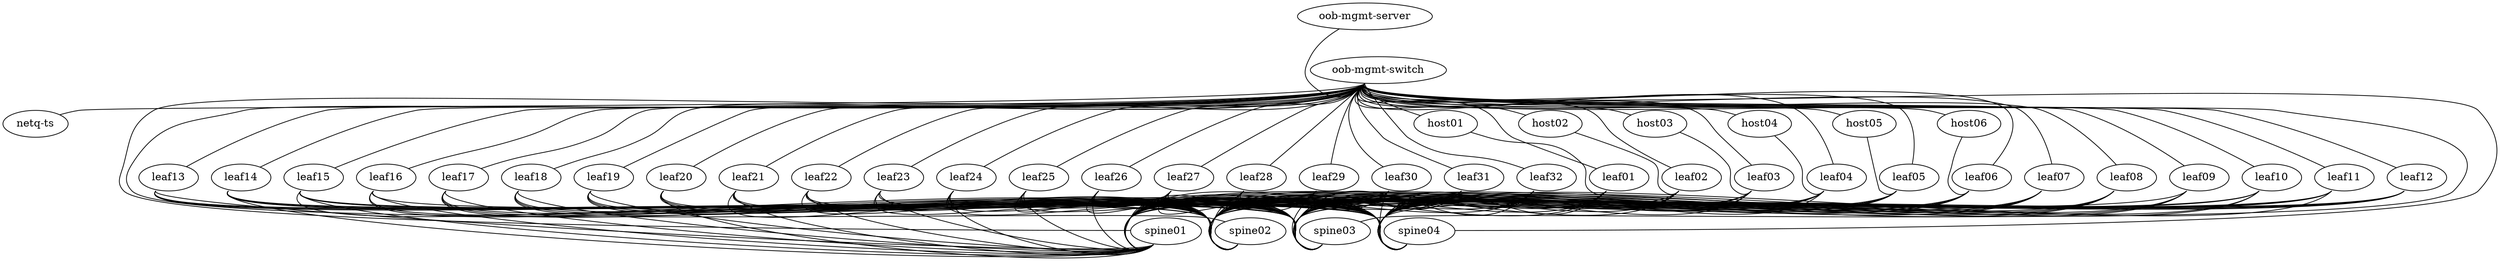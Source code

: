 graph dc1 {
"oob-mgmt-switch" [function="oob-switch" vagrant="eth0" os="CumulusCommunity/cumulus-vx" version="3.5.0" memory="256" config="./helper_scripts/config_oob_switch.sh" ]
"oob-mgmt-server" [function="oob-server" vagrant="eth0" memory="1024" config="./helper_scripts/config_oob_server.sh" mgmt_ip="192.168.255.254" ]

"netq-ts" [function="host" os="cumulus/ts" memory="1024" mgmt_ip="192.168.255.253" ]
 "leaf01" [function="leaf" os="CumulusCommunity/cumulus-vx" version="3.5.1" memory="768" config="./helper_scripts/extra_switch_config.sh" mgmt_ip="192.168.255.2"]
 "leaf02" [function="leaf" os="CumulusCommunity/cumulus-vx" version="3.5.1" memory="768" config="./helper_scripts/extra_switch_config.sh" mgmt_ip="192.168.255.3"]
 "leaf03" [function="leaf" os="CumulusCommunity/cumulus-vx" version="3.5.1" memory="768" config="./helper_scripts/extra_switch_config.sh" mgmt_ip="192.168.255.4"]
 "leaf04" [function="leaf" os="CumulusCommunity/cumulus-vx" version="3.5.1" memory="768" config="./helper_scripts/extra_switch_config.sh" mgmt_ip="192.168.255.5"]
 "leaf05" [function="leaf" os="CumulusCommunity/cumulus-vx" version="3.5.1" memory="768" config="./helper_scripts/extra_switch_config.sh" mgmt_ip="192.168.255.6"]
 "leaf06" [function="leaf" os="CumulusCommunity/cumulus-vx" version="3.5.1" memory="768" config="./helper_scripts/extra_switch_config.sh" mgmt_ip="192.168.255.7"]
 "leaf07" [function="leaf" os="CumulusCommunity/cumulus-vx" version="3.5.1" memory="768" config="./helper_scripts/extra_switch_config.sh" mgmt_ip="192.168.255.8"]
 "leaf08" [function="leaf" os="CumulusCommunity/cumulus-vx" version="3.5.1" memory="768" config="./helper_scripts/extra_switch_config.sh" mgmt_ip="192.168.255.9"]
 "leaf09" [function="leaf" os="CumulusCommunity/cumulus-vx" version="3.5.1" memory="768" config="./helper_scripts/extra_switch_config.sh" mgmt_ip="192.168.255.10"]
 "leaf10" [function="leaf" os="CumulusCommunity/cumulus-vx" version="3.5.1" memory="768" config="./helper_scripts/extra_switch_config.sh" mgmt_ip="192.168.255.11"]
 "leaf11" [function="leaf" os="CumulusCommunity/cumulus-vx" version="3.5.1" memory="768" config="./helper_scripts/extra_switch_config.sh" mgmt_ip="192.168.255.12"]
 "leaf12" [function="leaf" os="CumulusCommunity/cumulus-vx" version="3.5.1" memory="768" config="./helper_scripts/extra_switch_config.sh" mgmt_ip="192.168.255.13"]
 "leaf13" [function="leaf" os="CumulusCommunity/cumulus-vx" version="3.5.1" memory="768" config="./helper_scripts/extra_switch_config.sh" mgmt_ip="192.168.255.14"]
 "leaf14" [function="leaf" os="CumulusCommunity/cumulus-vx" version="3.5.1" memory="768" config="./helper_scripts/extra_switch_config.sh" mgmt_ip="192.168.255.15"]
 "leaf15" [function="leaf" os="CumulusCommunity/cumulus-vx" version="3.5.1" memory="768" config="./helper_scripts/extra_switch_config.sh" mgmt_ip="192.168.255.16"]
 "leaf16" [function="leaf" os="CumulusCommunity/cumulus-vx" version="3.5.1" memory="768" config="./helper_scripts/extra_switch_config.sh" mgmt_ip="192.168.255.17"]
 "leaf17" [function="leaf" os="CumulusCommunity/cumulus-vx" version="3.5.1" memory="768" config="./helper_scripts/extra_switch_config.sh" mgmt_ip="192.168.255.18"]
 "leaf18" [function="leaf" os="CumulusCommunity/cumulus-vx" version="3.5.1" memory="768" config="./helper_scripts/extra_switch_config.sh" mgmt_ip="192.168.255.19"]
 "leaf19" [function="leaf" os="CumulusCommunity/cumulus-vx" version="3.5.1" memory="768" config="./helper_scripts/extra_switch_config.sh" mgmt_ip="192.168.255.20"]
 "leaf20" [function="leaf" os="CumulusCommunity/cumulus-vx" version="3.5.1" memory="768" config="./helper_scripts/extra_switch_config.sh" mgmt_ip="192.168.255.21"]
 "leaf21" [function="leaf" os="CumulusCommunity/cumulus-vx" version="3.5.1" memory="768" config="./helper_scripts/extra_switch_config.sh" mgmt_ip="192.168.255.22"]
 "leaf22" [function="leaf" os="CumulusCommunity/cumulus-vx" version="3.5.1" memory="768" config="./helper_scripts/extra_switch_config.sh" mgmt_ip="192.168.255.23"]
 "leaf23" [function="leaf" os="CumulusCommunity/cumulus-vx" version="3.5.1" memory="768" config="./helper_scripts/extra_switch_config.sh" mgmt_ip="192.168.255.24"]
 "leaf24" [function="leaf" os="CumulusCommunity/cumulus-vx" version="3.5.1" memory="768" config="./helper_scripts/extra_switch_config.sh" mgmt_ip="192.168.255.25"]
 "leaf25" [function="leaf" os="CumulusCommunity/cumulus-vx" version="3.5.1" memory="768" config="./helper_scripts/extra_switch_config.sh" mgmt_ip="192.168.255.26"]
 "leaf26" [function="leaf" os="CumulusCommunity/cumulus-vx" version="3.5.1" memory="768" config="./helper_scripts/extra_switch_config.sh" mgmt_ip="192.168.255.27"]
 "leaf27" [function="leaf" os="CumulusCommunity/cumulus-vx" version="3.5.1" memory="768" config="./helper_scripts/extra_switch_config.sh" mgmt_ip="192.168.255.28"]
 "leaf28" [function="leaf" os="CumulusCommunity/cumulus-vx" version="3.5.1" memory="768" config="./helper_scripts/extra_switch_config.sh" mgmt_ip="192.168.255.29"]
 "leaf29" [function="leaf" os="CumulusCommunity/cumulus-vx" version="3.5.1" memory="768" config="./helper_scripts/extra_switch_config.sh" mgmt_ip="192.168.255.30"]
 "leaf30" [function="leaf" os="CumulusCommunity/cumulus-vx" version="3.5.1" memory="768" config="./helper_scripts/extra_switch_config.sh" mgmt_ip="192.168.255.31"]
 "leaf31" [function="leaf" os="CumulusCommunity/cumulus-vx" version="3.5.1" memory="768" config="./helper_scripts/extra_switch_config.sh" mgmt_ip="192.168.255.32"]
 "leaf32" [function="leaf" os="CumulusCommunity/cumulus-vx" version="3.5.1" memory="768" config="./helper_scripts/extra_switch_config.sh" mgmt_ip="192.168.255.33"]

 "spine01" [function="spine" os="CumulusCommunity/cumulus-vx" version="3.5.1" memory="768" config="./helper_scripts/extra_switch_config.sh" mgmt_ip="192.168.255.34"]
 "spine02" [function="spine" os="CumulusCommunity/cumulus-vx" version="3.5.1" memory="768" config="./helper_scripts/extra_switch_config.sh" mgmt_ip="192.168.255.35"]
 "spine03" [function="spine" os="CumulusCommunity/cumulus-vx" version="3.5.1" memory="768" config="./helper_scripts/extra_switch_config.sh" mgmt_ip="192.168.255.36"]
 "spine04" [function="spine" os="CumulusCommunity/cumulus-vx" version="3.5.1" memory="768" config="./helper_scripts/extra_switch_config.sh" mgmt_ip="192.168.255.37"]


"host01" [function="host" os="yk0/ubuntu-xenial" memory="512" mgmt_ip="192.168.255.178" ]
"host02" [function="host" os="yk0/ubuntu-xenial" memory="512" mgmt_ip="192.168.255.179" ]
"host03" [function="host" os="yk0/ubuntu-xenial" memory="512" mgmt_ip="192.168.255.180" ]
"host04" [function="host" os="yk0/ubuntu-xenial" memory="512" mgmt_ip="192.168.255.181" ]
"host05" [function="host" os="yk0/ubuntu-xenial" memory="512" mgmt_ip="192.168.255.182" ]
"host06" [function="host" os="yk0/ubuntu-xenial" memory="512" mgmt_ip="192.168.255.183" ]


"host01":"eth1" -- "leaf01":"swp5"
"host02":"eth1" -- "leaf02":"swp5"
"host03":"eth1" -- "leaf03":"swp5"
"host04":"eth1" -- "leaf04":"swp5"
"host05":"eth1" -- "leaf05":"swp5"
"host06":"eth1" -- "leaf06":"swp5"

"oob-mgmt-server":"eth1" -- "oob-mgmt-switch":"swp1"
"oob-mgmt-switch":"swp44" -- "netq-ts":"eth0"


"oob-mgmt-switch":"swp2" -- "leaf01":"eth0"
"oob-mgmt-switch":"swp3" -- "leaf02":"eth0"
"oob-mgmt-switch":"swp4" -- "leaf03":"eth0"
"oob-mgmt-switch":"swp5" -- "leaf04":"eth0"
"oob-mgmt-switch":"swp6" -- "leaf05":"eth0"
"oob-mgmt-switch":"swp7" -- "leaf06":"eth0"
"oob-mgmt-switch":"swp8" -- "leaf07":"eth0"
"oob-mgmt-switch":"swp9" -- "leaf08":"eth0"
"oob-mgmt-switch":"swp10" -- "leaf09":"eth0"
"oob-mgmt-switch":"swp11" -- "leaf10":"eth0"
"oob-mgmt-switch":"swp12" -- "leaf11":"eth0"
"oob-mgmt-switch":"swp13" -- "leaf12":"eth0"
"oob-mgmt-switch":"swp14" -- "leaf13":"eth0"
"oob-mgmt-switch":"swp15" -- "leaf14":"eth0"
"oob-mgmt-switch":"swp16" -- "leaf15":"eth0"
"oob-mgmt-switch":"swp17" -- "leaf16":"eth0"
"oob-mgmt-switch":"swp18" -- "leaf17":"eth0"
"oob-mgmt-switch":"swp19" -- "leaf18":"eth0"
"oob-mgmt-switch":"swp20" -- "leaf19":"eth0"
"oob-mgmt-switch":"swp21" -- "leaf20":"eth0"
"oob-mgmt-switch":"swp22" -- "leaf21":"eth0"
"oob-mgmt-switch":"swp23" -- "leaf22":"eth0"
"oob-mgmt-switch":"swp24" -- "leaf23":"eth0"
"oob-mgmt-switch":"swp25" -- "leaf24":"eth0"
"oob-mgmt-switch":"swp26" -- "leaf25":"eth0"
"oob-mgmt-switch":"swp27" -- "leaf26":"eth0"
"oob-mgmt-switch":"swp28" -- "leaf27":"eth0"
"oob-mgmt-switch":"swp29" -- "leaf28":"eth0"
"oob-mgmt-switch":"swp30" -- "leaf29":"eth0"
"oob-mgmt-switch":"swp31" -- "leaf30":"eth0"
"oob-mgmt-switch":"swp32" -- "leaf31":"eth0"
"oob-mgmt-switch":"swp33" -- "leaf32":"eth0"
"oob-mgmt-switch":"swp34" -- "host01":"eth0"
"oob-mgmt-switch":"swp35" -- "host02":"eth0"
"oob-mgmt-switch":"swp36" -- "host03":"eth0"
"oob-mgmt-switch":"swp37" -- "host04":"eth0"
"oob-mgmt-switch":"swp38" -- "host05":"eth0"
"oob-mgmt-switch":"swp39" -- "host06":"eth0"
"oob-mgmt-switch":"swp40" -- "spine01":"eth0"
"oob-mgmt-switch":"swp41" -- "spine02":"eth0"
"oob-mgmt-switch":"swp42" -- "spine03":"eth0"
"oob-mgmt-switch":"swp43" -- "spine04":"eth0"
"leaf01":"swp1" -- "spine01":"swp1"
"leaf01":"swp2" -- "spine02":"swp1"
"leaf01":"swp3" -- "spine03":"swp1"
"leaf01":"swp4" -- "spine04":"swp1"
"leaf02":"swp1" -- "spine01":"swp2"
"leaf02":"swp2" -- "spine02":"swp2"
"leaf02":"swp3" -- "spine03":"swp2"
"leaf02":"swp4" -- "spine04":"swp2"
"leaf03":"swp1" -- "spine01":"swp3"
"leaf03":"swp2" -- "spine02":"swp3"
"leaf03":"swp3" -- "spine03":"swp3"
"leaf03":"swp4" -- "spine04":"swp3"
"leaf04":"swp1" -- "spine01":"swp4"
"leaf04":"swp2" -- "spine02":"swp4"
"leaf04":"swp3" -- "spine03":"swp4"
"leaf04":"swp4" -- "spine04":"swp4"
"leaf05":"swp1" -- "spine01":"swp5"
"leaf05":"swp2" -- "spine02":"swp5"
"leaf05":"swp3" -- "spine03":"swp5"
"leaf05":"swp4" -- "spine04":"swp5"
"leaf06":"swp1" -- "spine01":"swp6"
"leaf06":"swp2" -- "spine02":"swp6"
"leaf06":"swp3" -- "spine03":"swp6"
"leaf06":"swp4" -- "spine04":"swp6"
"leaf07":"swp1" -- "spine01":"swp7"
"leaf07":"swp2" -- "spine02":"swp7"
"leaf07":"swp3" -- "spine03":"swp7"
"leaf07":"swp4" -- "spine04":"swp7"
"leaf08":"swp1" -- "spine01":"swp8"
"leaf08":"swp2" -- "spine02":"swp8"
"leaf08":"swp3" -- "spine03":"swp8"
"leaf08":"swp4" -- "spine04":"swp8"
"leaf09":"swp1" -- "spine01":"swp9"
"leaf09":"swp2" -- "spine02":"swp9"
"leaf09":"swp3" -- "spine03":"swp9"
"leaf09":"swp4" -- "spine04":"swp9"
"leaf10":"swp1" -- "spine01":"swp10"
"leaf10":"swp2" -- "spine02":"swp10"
"leaf10":"swp3" -- "spine03":"swp10"
"leaf10":"swp4" -- "spine04":"swp10"
"leaf11":"swp1" -- "spine01":"swp11"
"leaf11":"swp2" -- "spine02":"swp11"
"leaf11":"swp3" -- "spine03":"swp11"
"leaf11":"swp4" -- "spine04":"swp11"
"leaf12":"swp1" -- "spine01":"swp12"
"leaf12":"swp2" -- "spine02":"swp12"
"leaf12":"swp3" -- "spine03":"swp12"
"leaf12":"swp4" -- "spine04":"swp12"
"leaf13":"swp1" -- "spine01":"swp13"
"leaf13":"swp2" -- "spine02":"swp13"
"leaf13":"swp3" -- "spine03":"swp13"
"leaf13":"swp4" -- "spine04":"swp13"
"leaf14":"swp1" -- "spine01":"swp14"
"leaf14":"swp2" -- "spine02":"swp14"
"leaf14":"swp3" -- "spine03":"swp14"
"leaf14":"swp4" -- "spine04":"swp14"
"leaf15":"swp1" -- "spine01":"swp15"
"leaf15":"swp2" -- "spine02":"swp15"
"leaf15":"swp3" -- "spine03":"swp15"
"leaf15":"swp4" -- "spine04":"swp15"
"leaf16":"swp1" -- "spine01":"swp16"
"leaf16":"swp2" -- "spine02":"swp16"
"leaf16":"swp3" -- "spine03":"swp16"
"leaf16":"swp4" -- "spine04":"swp16"
"leaf17":"swp1" -- "spine01":"swp17"
"leaf17":"swp2" -- "spine02":"swp17"
"leaf17":"swp3" -- "spine03":"swp17"
"leaf17":"swp4" -- "spine04":"swp17"
"leaf18":"swp1" -- "spine01":"swp18"
"leaf18":"swp2" -- "spine02":"swp18"
"leaf18":"swp3" -- "spine03":"swp18"
"leaf18":"swp4" -- "spine04":"swp18"
"leaf19":"swp1" -- "spine01":"swp19"
"leaf19":"swp2" -- "spine02":"swp19"
"leaf19":"swp3" -- "spine03":"swp19"
"leaf19":"swp4" -- "spine04":"swp19"
"leaf20":"swp1" -- "spine01":"swp20"
"leaf20":"swp2" -- "spine02":"swp20"
"leaf20":"swp3" -- "spine03":"swp20"
"leaf20":"swp4" -- "spine04":"swp20"
"leaf21":"swp1" -- "spine01":"swp21"
"leaf21":"swp2" -- "spine02":"swp21"
"leaf21":"swp3" -- "spine03":"swp21"
"leaf21":"swp4" -- "spine04":"swp21"
"leaf22":"swp1" -- "spine01":"swp22"
"leaf22":"swp2" -- "spine02":"swp22"
"leaf22":"swp3" -- "spine03":"swp22"
"leaf22":"swp4" -- "spine04":"swp22"
"leaf23":"swp1" -- "spine01":"swp23"
"leaf23":"swp2" -- "spine02":"swp23"
"leaf23":"swp3" -- "spine03":"swp23"
"leaf23":"swp4" -- "spine04":"swp23"
"leaf24":"swp1" -- "spine01":"swp24"
"leaf24":"swp2" -- "spine02":"swp24"
"leaf24":"swp3" -- "spine03":"swp24"
"leaf24":"swp4" -- "spine04":"swp24"
"leaf25":"swp1" -- "spine01":"swp25"
"leaf25":"swp2" -- "spine02":"swp25"
"leaf25":"swp3" -- "spine03":"swp25"
"leaf25":"swp4" -- "spine04":"swp25"
"leaf26":"swp1" -- "spine01":"swp26"
"leaf26":"swp2" -- "spine02":"swp26"
"leaf26":"swp3" -- "spine03":"swp26"
"leaf26":"swp4" -- "spine04":"swp26"
"leaf27":"swp1" -- "spine01":"swp27"
"leaf27":"swp2" -- "spine02":"swp27"
"leaf27":"swp3" -- "spine03":"swp27"
"leaf27":"swp4" -- "spine04":"swp27"
"leaf28":"swp1" -- "spine01":"swp28"
"leaf28":"swp2" -- "spine02":"swp28"
"leaf28":"swp3" -- "spine03":"swp28"
"leaf28":"swp4" -- "spine04":"swp28"
"leaf29":"swp1" -- "spine01":"swp29"
"leaf29":"swp2" -- "spine02":"swp29"
"leaf29":"swp3" -- "spine03":"swp29"
"leaf29":"swp4" -- "spine04":"swp29"
"leaf30":"swp1" -- "spine01":"swp30"
"leaf30":"swp2" -- "spine02":"swp30"
"leaf30":"swp3" -- "spine03":"swp30"
"leaf30":"swp4" -- "spine04":"swp30"
"leaf31":"swp1" -- "spine01":"swp31"
"leaf31":"swp2" -- "spine02":"swp31"
"leaf31":"swp3" -- "spine03":"swp31"
"leaf31":"swp4" -- "spine04":"swp31"
"leaf32":"swp1" -- "spine01":"swp32"
"leaf32":"swp2" -- "spine02":"swp32"
"leaf32":"swp3" -- "spine03":"swp32"
"leaf32":"swp4" -- "spine04":"swp32"
}
